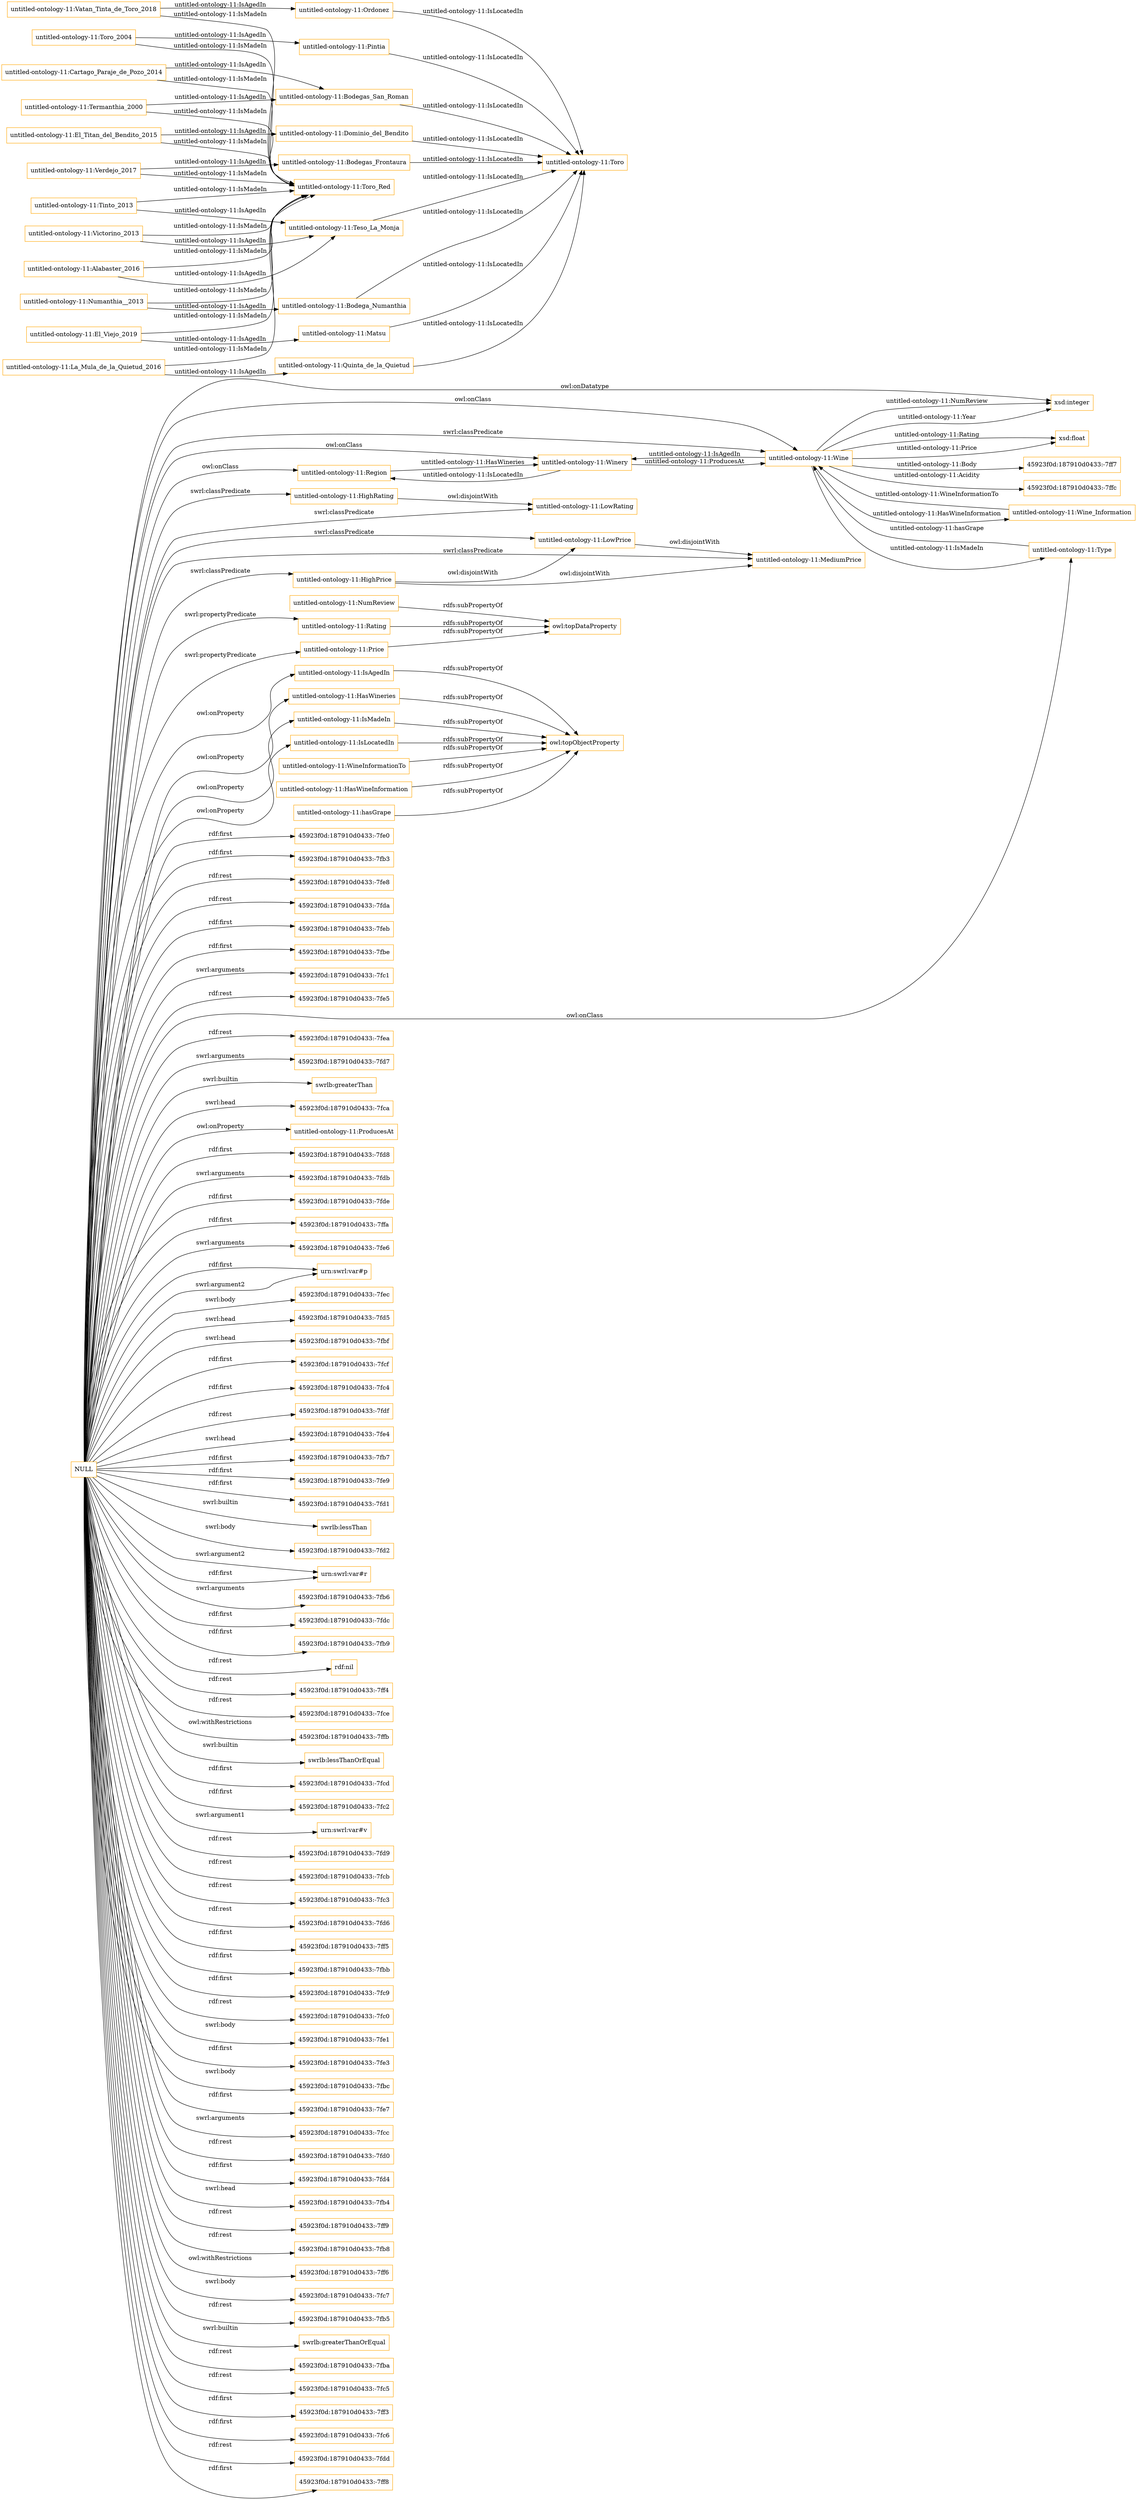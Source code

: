 digraph ar2dtool_diagram { 
rankdir=LR;
size="1501"
node [shape = rectangle, color="orange"]; "untitled-ontology-11:Region" "untitled-ontology-11:HighRating" "untitled-ontology-11:LowRating" "untitled-ontology-11:Wine_Information" "untitled-ontology-11:Type" "untitled-ontology-11:Wine" "untitled-ontology-11:MediumPrice" "untitled-ontology-11:Winery" "untitled-ontology-11:LowPrice" "untitled-ontology-11:HighPrice" "untitled-ontology-11:Toro" ; /*classes style*/
	"untitled-ontology-11:Vatan_Tinta_de_Toro_2018" -> "untitled-ontology-11:Ordonez" [ label = "untitled-ontology-11:IsAgedIn" ];
	"untitled-ontology-11:Vatan_Tinta_de_Toro_2018" -> "untitled-ontology-11:Toro_Red" [ label = "untitled-ontology-11:IsMadeIn" ];
	"untitled-ontology-11:HasWineInformation" -> "owl:topObjectProperty" [ label = "rdfs:subPropertyOf" ];
	"untitled-ontology-11:Toro_2004" -> "untitled-ontology-11:Pintia" [ label = "untitled-ontology-11:IsAgedIn" ];
	"untitled-ontology-11:Toro_2004" -> "untitled-ontology-11:Toro_Red" [ label = "untitled-ontology-11:IsMadeIn" ];
	"untitled-ontology-11:Bodegas_San_Roman" -> "untitled-ontology-11:Toro" [ label = "untitled-ontology-11:IsLocatedIn" ];
	"untitled-ontology-11:El_Titan_del_Bendito_2015" -> "untitled-ontology-11:Toro_Red" [ label = "untitled-ontology-11:IsMadeIn" ];
	"untitled-ontology-11:El_Titan_del_Bendito_2015" -> "untitled-ontology-11:Dominio_del_Bendito" [ label = "untitled-ontology-11:IsAgedIn" ];
	"untitled-ontology-11:hasGrape" -> "owl:topObjectProperty" [ label = "rdfs:subPropertyOf" ];
	"untitled-ontology-11:Bodegas_Frontaura" -> "untitled-ontology-11:Toro" [ label = "untitled-ontology-11:IsLocatedIn" ];
	"untitled-ontology-11:Teso_La_Monja" -> "untitled-ontology-11:Toro" [ label = "untitled-ontology-11:IsLocatedIn" ];
	"untitled-ontology-11:Tinto_2013" -> "untitled-ontology-11:Toro_Red" [ label = "untitled-ontology-11:IsMadeIn" ];
	"untitled-ontology-11:Tinto_2013" -> "untitled-ontology-11:Teso_La_Monja" [ label = "untitled-ontology-11:IsAgedIn" ];
	"untitled-ontology-11:Bodega_Numanthia" -> "untitled-ontology-11:Toro" [ label = "untitled-ontology-11:IsLocatedIn" ];
	"untitled-ontology-11:LowPrice" -> "untitled-ontology-11:MediumPrice" [ label = "owl:disjointWith" ];
	"untitled-ontology-11:Price" -> "owl:topDataProperty" [ label = "rdfs:subPropertyOf" ];
	"untitled-ontology-11:Pintia" -> "untitled-ontology-11:Toro" [ label = "untitled-ontology-11:IsLocatedIn" ];
	"untitled-ontology-11:NumReview" -> "owl:topDataProperty" [ label = "rdfs:subPropertyOf" ];
	"untitled-ontology-11:Matsu" -> "untitled-ontology-11:Toro" [ label = "untitled-ontology-11:IsLocatedIn" ];
	"untitled-ontology-11:HighPrice" -> "untitled-ontology-11:MediumPrice" [ label = "owl:disjointWith" ];
	"untitled-ontology-11:HighPrice" -> "untitled-ontology-11:LowPrice" [ label = "owl:disjointWith" ];
	"untitled-ontology-11:Victorino_2013" -> "untitled-ontology-11:Teso_La_Monja" [ label = "untitled-ontology-11:IsAgedIn" ];
	"untitled-ontology-11:Victorino_2013" -> "untitled-ontology-11:Toro_Red" [ label = "untitled-ontology-11:IsMadeIn" ];
	"untitled-ontology-11:Cartago_Paraje_de_Pozo_2014" -> "untitled-ontology-11:Toro_Red" [ label = "untitled-ontology-11:IsMadeIn" ];
	"untitled-ontology-11:Cartago_Paraje_de_Pozo_2014" -> "untitled-ontology-11:Bodegas_San_Roman" [ label = "untitled-ontology-11:IsAgedIn" ];
	"untitled-ontology-11:Dominio_del_Bendito" -> "untitled-ontology-11:Toro" [ label = "untitled-ontology-11:IsLocatedIn" ];
	"untitled-ontology-11:IsAgedIn" -> "owl:topObjectProperty" [ label = "rdfs:subPropertyOf" ];
	"untitled-ontology-11:Ordonez" -> "untitled-ontology-11:Toro" [ label = "untitled-ontology-11:IsLocatedIn" ];
	"NULL" -> "untitled-ontology-11:Type" [ label = "owl:onClass" ];
	"NULL" -> "45923f0d:187910d0433:-7fe0" [ label = "rdf:first" ];
	"NULL" -> "45923f0d:187910d0433:-7fb3" [ label = "rdf:first" ];
	"NULL" -> "45923f0d:187910d0433:-7fe8" [ label = "rdf:rest" ];
	"NULL" -> "45923f0d:187910d0433:-7fda" [ label = "rdf:rest" ];
	"NULL" -> "untitled-ontology-11:IsAgedIn" [ label = "owl:onProperty" ];
	"NULL" -> "untitled-ontology-11:LowPrice" [ label = "swrl:classPredicate" ];
	"NULL" -> "45923f0d:187910d0433:-7feb" [ label = "rdf:first" ];
	"NULL" -> "45923f0d:187910d0433:-7fbe" [ label = "rdf:first" ];
	"NULL" -> "45923f0d:187910d0433:-7fc1" [ label = "swrl:arguments" ];
	"NULL" -> "45923f0d:187910d0433:-7fe5" [ label = "rdf:rest" ];
	"NULL" -> "xsd:integer" [ label = "owl:onDatatype" ];
	"NULL" -> "45923f0d:187910d0433:-7fea" [ label = "rdf:rest" ];
	"NULL" -> "45923f0d:187910d0433:-7fd7" [ label = "swrl:arguments" ];
	"NULL" -> "swrlb:greaterThan" [ label = "swrl:builtin" ];
	"NULL" -> "45923f0d:187910d0433:-7fca" [ label = "swrl:head" ];
	"NULL" -> "untitled-ontology-11:ProducesAt" [ label = "owl:onProperty" ];
	"NULL" -> "untitled-ontology-11:Winery" [ label = "owl:onClass" ];
	"NULL" -> "45923f0d:187910d0433:-7fd8" [ label = "rdf:first" ];
	"NULL" -> "45923f0d:187910d0433:-7fdb" [ label = "swrl:arguments" ];
	"NULL" -> "45923f0d:187910d0433:-7fde" [ label = "rdf:first" ];
	"NULL" -> "45923f0d:187910d0433:-7ffa" [ label = "rdf:first" ];
	"NULL" -> "45923f0d:187910d0433:-7fe6" [ label = "swrl:arguments" ];
	"NULL" -> "urn:swrl:var#p" [ label = "rdf:first" ];
	"NULL" -> "untitled-ontology-11:HasWineries" [ label = "owl:onProperty" ];
	"NULL" -> "45923f0d:187910d0433:-7fec" [ label = "swrl:body" ];
	"NULL" -> "45923f0d:187910d0433:-7fd5" [ label = "swrl:head" ];
	"NULL" -> "45923f0d:187910d0433:-7fbf" [ label = "swrl:head" ];
	"NULL" -> "45923f0d:187910d0433:-7fcf" [ label = "rdf:first" ];
	"NULL" -> "45923f0d:187910d0433:-7fc4" [ label = "rdf:first" ];
	"NULL" -> "45923f0d:187910d0433:-7fdf" [ label = "rdf:rest" ];
	"NULL" -> "45923f0d:187910d0433:-7fe4" [ label = "swrl:head" ];
	"NULL" -> "45923f0d:187910d0433:-7fb7" [ label = "rdf:first" ];
	"NULL" -> "45923f0d:187910d0433:-7fe9" [ label = "rdf:first" ];
	"NULL" -> "untitled-ontology-11:Wine" [ label = "owl:onClass" ];
	"NULL" -> "45923f0d:187910d0433:-7fd1" [ label = "rdf:first" ];
	"NULL" -> "swrlb:lessThan" [ label = "swrl:builtin" ];
	"NULL" -> "45923f0d:187910d0433:-7fd2" [ label = "swrl:body" ];
	"NULL" -> "urn:swrl:var#r" [ label = "swrl:argument2" ];
	"NULL" -> "untitled-ontology-11:LowRating" [ label = "swrl:classPredicate" ];
	"NULL" -> "untitled-ontology-11:MediumPrice" [ label = "swrl:classPredicate" ];
	"NULL" -> "45923f0d:187910d0433:-7fb6" [ label = "swrl:arguments" ];
	"NULL" -> "45923f0d:187910d0433:-7fdc" [ label = "rdf:first" ];
	"NULL" -> "45923f0d:187910d0433:-7fb9" [ label = "rdf:first" ];
	"NULL" -> "rdf:nil" [ label = "rdf:rest" ];
	"NULL" -> "45923f0d:187910d0433:-7ff4" [ label = "rdf:rest" ];
	"NULL" -> "untitled-ontology-11:Price" [ label = "swrl:propertyPredicate" ];
	"NULL" -> "45923f0d:187910d0433:-7fce" [ label = "rdf:rest" ];
	"NULL" -> "45923f0d:187910d0433:-7ffb" [ label = "owl:withRestrictions" ];
	"NULL" -> "swrlb:lessThanOrEqual" [ label = "swrl:builtin" ];
	"NULL" -> "45923f0d:187910d0433:-7fcd" [ label = "rdf:first" ];
	"NULL" -> "45923f0d:187910d0433:-7fc2" [ label = "rdf:first" ];
	"NULL" -> "urn:swrl:var#v" [ label = "swrl:argument1" ];
	"NULL" -> "45923f0d:187910d0433:-7fd9" [ label = "rdf:rest" ];
	"NULL" -> "45923f0d:187910d0433:-7fcb" [ label = "rdf:rest" ];
	"NULL" -> "untitled-ontology-11:HighPrice" [ label = "swrl:classPredicate" ];
	"NULL" -> "45923f0d:187910d0433:-7fc3" [ label = "rdf:rest" ];
	"NULL" -> "45923f0d:187910d0433:-7fd6" [ label = "rdf:rest" ];
	"NULL" -> "45923f0d:187910d0433:-7ff5" [ label = "rdf:first" ];
	"NULL" -> "untitled-ontology-11:Wine" [ label = "swrl:classPredicate" ];
	"NULL" -> "45923f0d:187910d0433:-7fbb" [ label = "rdf:first" ];
	"NULL" -> "45923f0d:187910d0433:-7fc9" [ label = "rdf:first" ];
	"NULL" -> "45923f0d:187910d0433:-7fc0" [ label = "rdf:rest" ];
	"NULL" -> "45923f0d:187910d0433:-7fe1" [ label = "swrl:body" ];
	"NULL" -> "45923f0d:187910d0433:-7fe3" [ label = "rdf:first" ];
	"NULL" -> "45923f0d:187910d0433:-7fbc" [ label = "swrl:body" ];
	"NULL" -> "45923f0d:187910d0433:-7fe7" [ label = "rdf:first" ];
	"NULL" -> "45923f0d:187910d0433:-7fcc" [ label = "swrl:arguments" ];
	"NULL" -> "45923f0d:187910d0433:-7fd0" [ label = "rdf:rest" ];
	"NULL" -> "45923f0d:187910d0433:-7fd4" [ label = "rdf:first" ];
	"NULL" -> "45923f0d:187910d0433:-7fb4" [ label = "swrl:head" ];
	"NULL" -> "45923f0d:187910d0433:-7ff9" [ label = "rdf:rest" ];
	"NULL" -> "45923f0d:187910d0433:-7fb8" [ label = "rdf:rest" ];
	"NULL" -> "45923f0d:187910d0433:-7ff6" [ label = "owl:withRestrictions" ];
	"NULL" -> "45923f0d:187910d0433:-7fc7" [ label = "swrl:body" ];
	"NULL" -> "45923f0d:187910d0433:-7fb5" [ label = "rdf:rest" ];
	"NULL" -> "untitled-ontology-11:Rating" [ label = "swrl:propertyPredicate" ];
	"NULL" -> "untitled-ontology-11:IsMadeIn" [ label = "owl:onProperty" ];
	"NULL" -> "urn:swrl:var#p" [ label = "swrl:argument2" ];
	"NULL" -> "swrlb:greaterThanOrEqual" [ label = "swrl:builtin" ];
	"NULL" -> "untitled-ontology-11:IsLocatedIn" [ label = "owl:onProperty" ];
	"NULL" -> "45923f0d:187910d0433:-7fba" [ label = "rdf:rest" ];
	"NULL" -> "untitled-ontology-11:HighRating" [ label = "swrl:classPredicate" ];
	"NULL" -> "untitled-ontology-11:Region" [ label = "owl:onClass" ];
	"NULL" -> "45923f0d:187910d0433:-7fc5" [ label = "rdf:rest" ];
	"NULL" -> "urn:swrl:var#r" [ label = "rdf:first" ];
	"NULL" -> "45923f0d:187910d0433:-7ff3" [ label = "rdf:first" ];
	"NULL" -> "45923f0d:187910d0433:-7fc6" [ label = "rdf:first" ];
	"NULL" -> "45923f0d:187910d0433:-7fdd" [ label = "rdf:rest" ];
	"NULL" -> "45923f0d:187910d0433:-7ff8" [ label = "rdf:first" ];
	"untitled-ontology-11:IsMadeIn" -> "owl:topObjectProperty" [ label = "rdfs:subPropertyOf" ];
	"untitled-ontology-11:Quinta_de_la_Quietud" -> "untitled-ontology-11:Toro" [ label = "untitled-ontology-11:IsLocatedIn" ];
	"untitled-ontology-11:HasWineries" -> "owl:topObjectProperty" [ label = "rdfs:subPropertyOf" ];
	"untitled-ontology-11:HighRating" -> "untitled-ontology-11:LowRating" [ label = "owl:disjointWith" ];
	"untitled-ontology-11:Rating" -> "owl:topDataProperty" [ label = "rdfs:subPropertyOf" ];
	"untitled-ontology-11:IsLocatedIn" -> "owl:topObjectProperty" [ label = "rdfs:subPropertyOf" ];
	"untitled-ontology-11:Termanthia_2000" -> "untitled-ontology-11:Bodegas_San_Roman" [ label = "untitled-ontology-11:IsAgedIn" ];
	"untitled-ontology-11:Termanthia_2000" -> "untitled-ontology-11:Toro_Red" [ label = "untitled-ontology-11:IsMadeIn" ];
	"untitled-ontology-11:La_Mula_de_la_Quietud_2016" -> "untitled-ontology-11:Toro_Red" [ label = "untitled-ontology-11:IsMadeIn" ];
	"untitled-ontology-11:La_Mula_de_la_Quietud_2016" -> "untitled-ontology-11:Quinta_de_la_Quietud" [ label = "untitled-ontology-11:IsAgedIn" ];
	"untitled-ontology-11:Numanthia__2013" -> "untitled-ontology-11:Toro_Red" [ label = "untitled-ontology-11:IsMadeIn" ];
	"untitled-ontology-11:Numanthia__2013" -> "untitled-ontology-11:Bodega_Numanthia" [ label = "untitled-ontology-11:IsAgedIn" ];
	"untitled-ontology-11:WineInformationTo" -> "owl:topObjectProperty" [ label = "rdfs:subPropertyOf" ];
	"untitled-ontology-11:Verdejo_2017" -> "untitled-ontology-11:Bodegas_Frontaura" [ label = "untitled-ontology-11:IsAgedIn" ];
	"untitled-ontology-11:Verdejo_2017" -> "untitled-ontology-11:Toro_Red" [ label = "untitled-ontology-11:IsMadeIn" ];
	"untitled-ontology-11:Alabaster_2016" -> "untitled-ontology-11:Teso_La_Monja" [ label = "untitled-ontology-11:IsAgedIn" ];
	"untitled-ontology-11:Alabaster_2016" -> "untitled-ontology-11:Toro_Red" [ label = "untitled-ontology-11:IsMadeIn" ];
	"untitled-ontology-11:El_Viejo_2019" -> "untitled-ontology-11:Toro_Red" [ label = "untitled-ontology-11:IsMadeIn" ];
	"untitled-ontology-11:El_Viejo_2019" -> "untitled-ontology-11:Matsu" [ label = "untitled-ontology-11:IsAgedIn" ];
	"untitled-ontology-11:Type" -> "untitled-ontology-11:Wine" [ label = "untitled-ontology-11:hasGrape" ];
	"untitled-ontology-11:Region" -> "untitled-ontology-11:Winery" [ label = "untitled-ontology-11:HasWineries" ];
	"untitled-ontology-11:Wine" -> "xsd:float" [ label = "untitled-ontology-11:Price" ];
	"untitled-ontology-11:Wine" -> "xsd:float" [ label = "untitled-ontology-11:Rating" ];
	"untitled-ontology-11:Wine_Information" -> "untitled-ontology-11:Wine" [ label = "untitled-ontology-11:WineInformationTo" ];
	"untitled-ontology-11:Wine" -> "xsd:integer" [ label = "untitled-ontology-11:NumReview" ];
	"untitled-ontology-11:Wine" -> "xsd:integer" [ label = "untitled-ontology-11:Year" ];
	"untitled-ontology-11:Winery" -> "untitled-ontology-11:Wine" [ label = "untitled-ontology-11:ProducesAt" ];
	"untitled-ontology-11:Wine" -> "untitled-ontology-11:Winery" [ label = "untitled-ontology-11:IsAgedIn" ];
	"untitled-ontology-11:Wine" -> "untitled-ontology-11:Wine_Information" [ label = "untitled-ontology-11:HasWineInformation" ];
	"untitled-ontology-11:Winery" -> "untitled-ontology-11:Region" [ label = "untitled-ontology-11:IsLocatedIn" ];
	"untitled-ontology-11:Wine" -> "45923f0d:187910d0433:-7ff7" [ label = "untitled-ontology-11:Body" ];
	"untitled-ontology-11:Wine" -> "untitled-ontology-11:Type" [ label = "untitled-ontology-11:IsMadeIn" ];
	"untitled-ontology-11:Wine" -> "45923f0d:187910d0433:-7ffc" [ label = "untitled-ontology-11:Acidity" ];

}
